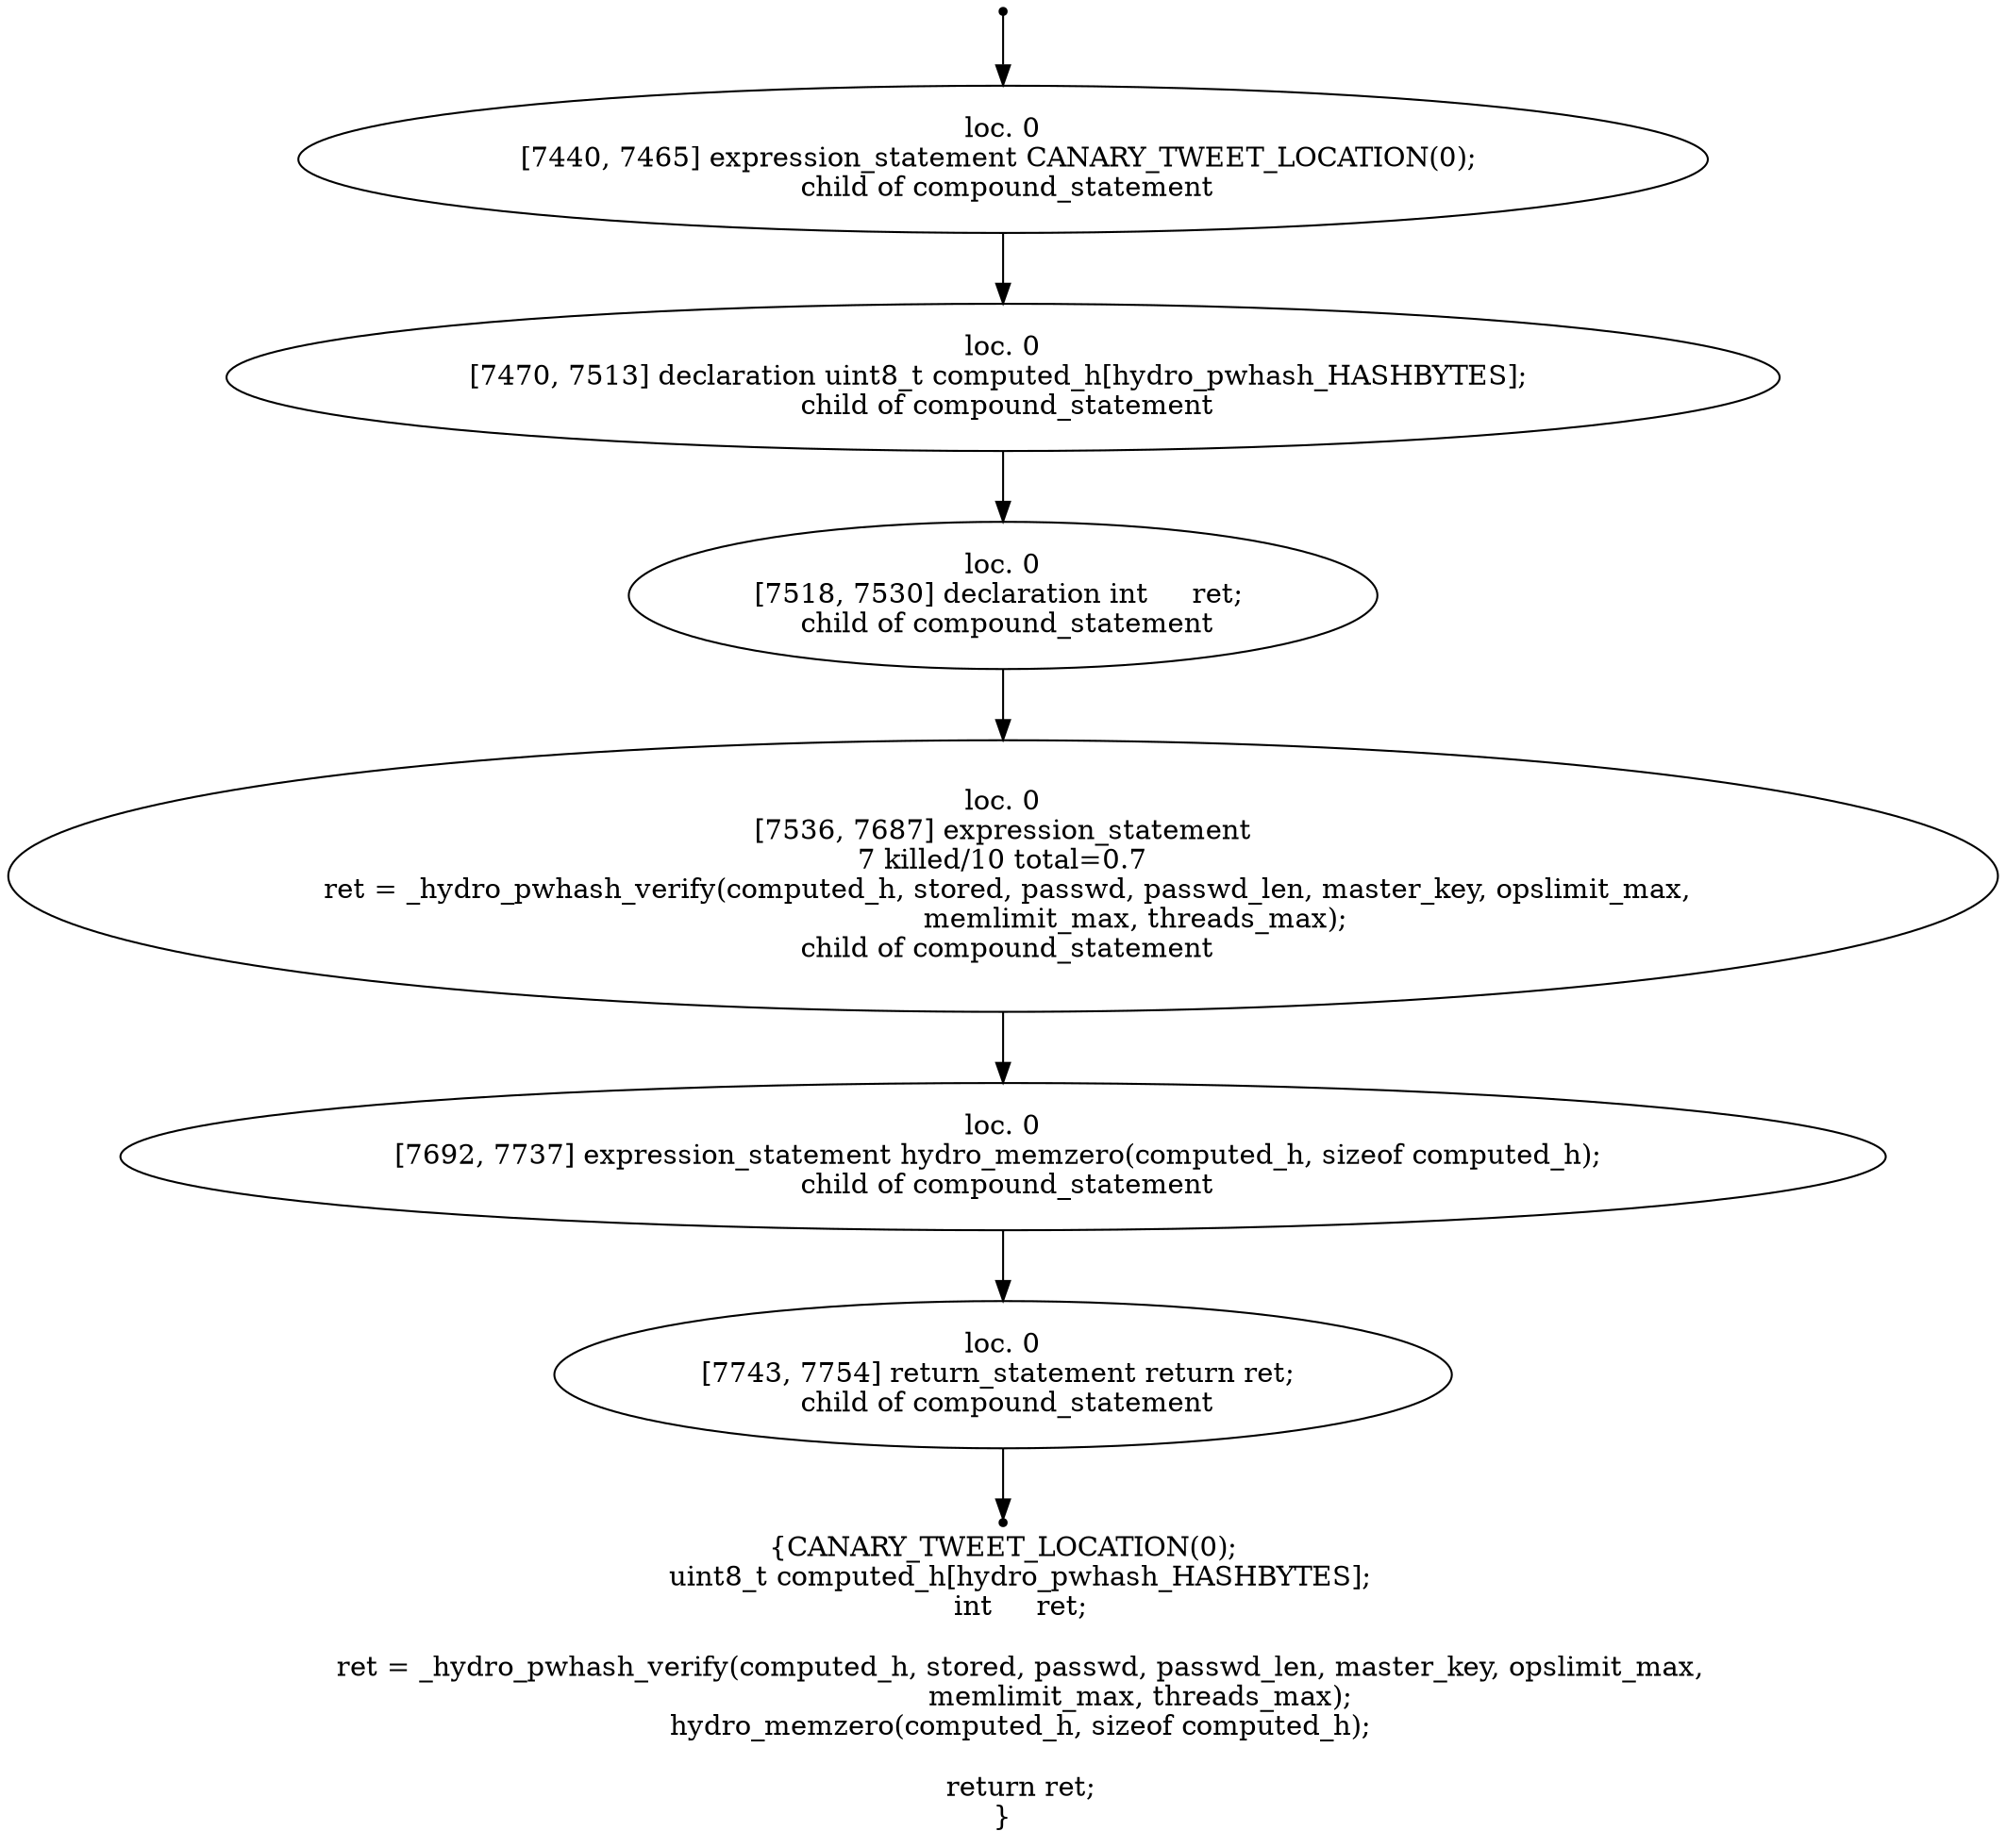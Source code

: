 digraph hydro_pwhash_verify_5 {
	initial [shape=point]
	initial -> "loc. 0
[7440, 7465] expression_statement CANARY_TWEET_LOCATION(0); 
 child of compound_statement"
	final [shape=point]
	"loc. 0
[7743, 7754] return_statement return ret; 
 child of compound_statement" -> final
	"loc. 0
[7440, 7465] expression_statement CANARY_TWEET_LOCATION(0); 
 child of compound_statement"
	"loc. 0
[7440, 7465] expression_statement CANARY_TWEET_LOCATION(0); 
 child of compound_statement" -> "loc. 0
[7470, 7513] declaration uint8_t computed_h[hydro_pwhash_HASHBYTES]; 
 child of compound_statement"
	"loc. 0
[7470, 7513] declaration uint8_t computed_h[hydro_pwhash_HASHBYTES]; 
 child of compound_statement"
	"loc. 0
[7470, 7513] declaration uint8_t computed_h[hydro_pwhash_HASHBYTES]; 
 child of compound_statement" -> "loc. 0
[7518, 7530] declaration int     ret; 
 child of compound_statement"
	"loc. 0
[7518, 7530] declaration int     ret; 
 child of compound_statement"
	"loc. 0
[7518, 7530] declaration int     ret; 
 child of compound_statement" -> "loc. 0
[7536, 7687] expression_statement
7 killed/10 total=0.7
 ret = _hydro_pwhash_verify(computed_h, stored, passwd, passwd_len, master_key, opslimit_max,
                               memlimit_max, threads_max); 
 child of compound_statement"
	"loc. 0
[7536, 7687] expression_statement
7 killed/10 total=0.7
 ret = _hydro_pwhash_verify(computed_h, stored, passwd, passwd_len, master_key, opslimit_max,
                               memlimit_max, threads_max); 
 child of compound_statement"
	"loc. 0
[7536, 7687] expression_statement
7 killed/10 total=0.7
 ret = _hydro_pwhash_verify(computed_h, stored, passwd, passwd_len, master_key, opslimit_max,
                               memlimit_max, threads_max); 
 child of compound_statement" -> "loc. 0
[7692, 7737] expression_statement hydro_memzero(computed_h, sizeof computed_h); 
 child of compound_statement"
	"loc. 0
[7692, 7737] expression_statement hydro_memzero(computed_h, sizeof computed_h); 
 child of compound_statement"
	"loc. 0
[7692, 7737] expression_statement hydro_memzero(computed_h, sizeof computed_h); 
 child of compound_statement" -> "loc. 0
[7743, 7754] return_statement return ret; 
 child of compound_statement"
	"loc. 0
[7743, 7754] return_statement return ret; 
 child of compound_statement"
	label="{CANARY_TWEET_LOCATION(0);
    uint8_t computed_h[hydro_pwhash_HASHBYTES];
    int     ret;

    ret = _hydro_pwhash_verify(computed_h, stored, passwd, passwd_len, master_key, opslimit_max,
                               memlimit_max, threads_max);
    hydro_memzero(computed_h, sizeof computed_h);

    return ret;
}"
}
